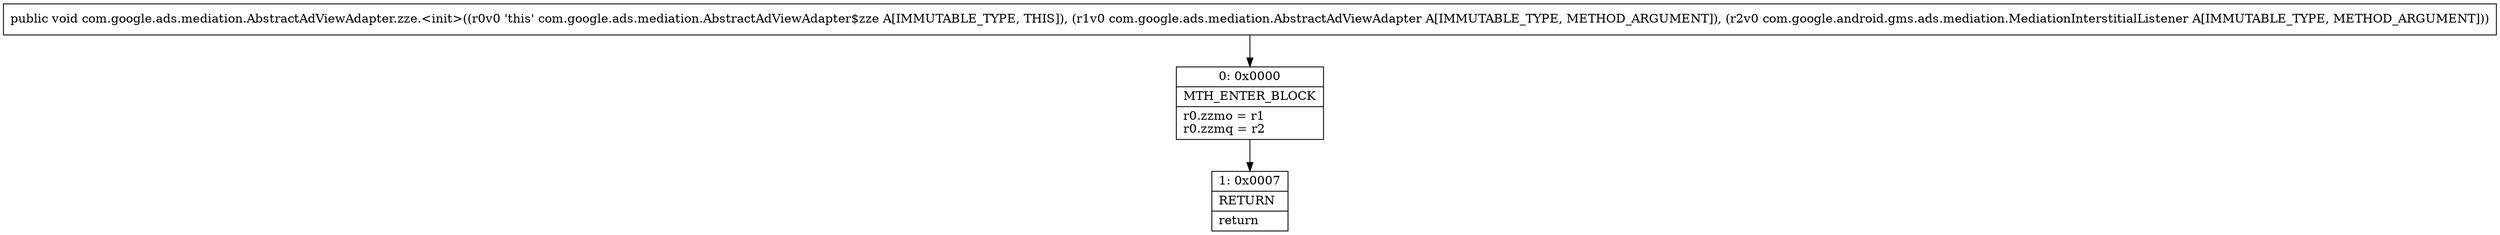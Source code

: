 digraph "CFG forcom.google.ads.mediation.AbstractAdViewAdapter.zze.\<init\>(Lcom\/google\/ads\/mediation\/AbstractAdViewAdapter;Lcom\/google\/android\/gms\/ads\/mediation\/MediationInterstitialListener;)V" {
Node_0 [shape=record,label="{0\:\ 0x0000|MTH_ENTER_BLOCK\l|r0.zzmo = r1\lr0.zzmq = r2\l}"];
Node_1 [shape=record,label="{1\:\ 0x0007|RETURN\l|return\l}"];
MethodNode[shape=record,label="{public void com.google.ads.mediation.AbstractAdViewAdapter.zze.\<init\>((r0v0 'this' com.google.ads.mediation.AbstractAdViewAdapter$zze A[IMMUTABLE_TYPE, THIS]), (r1v0 com.google.ads.mediation.AbstractAdViewAdapter A[IMMUTABLE_TYPE, METHOD_ARGUMENT]), (r2v0 com.google.android.gms.ads.mediation.MediationInterstitialListener A[IMMUTABLE_TYPE, METHOD_ARGUMENT])) }"];
MethodNode -> Node_0;
Node_0 -> Node_1;
}

